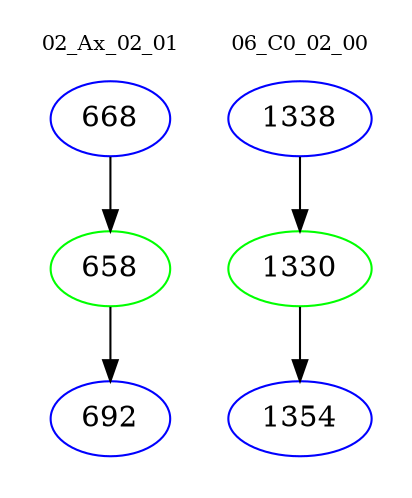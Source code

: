 digraph{
subgraph cluster_0 {
color = white
label = "02_Ax_02_01";
fontsize=10;
T0_668 [label="668", color="blue"]
T0_668 -> T0_658 [color="black"]
T0_658 [label="658", color="green"]
T0_658 -> T0_692 [color="black"]
T0_692 [label="692", color="blue"]
}
subgraph cluster_1 {
color = white
label = "06_C0_02_00";
fontsize=10;
T1_1338 [label="1338", color="blue"]
T1_1338 -> T1_1330 [color="black"]
T1_1330 [label="1330", color="green"]
T1_1330 -> T1_1354 [color="black"]
T1_1354 [label="1354", color="blue"]
}
}
